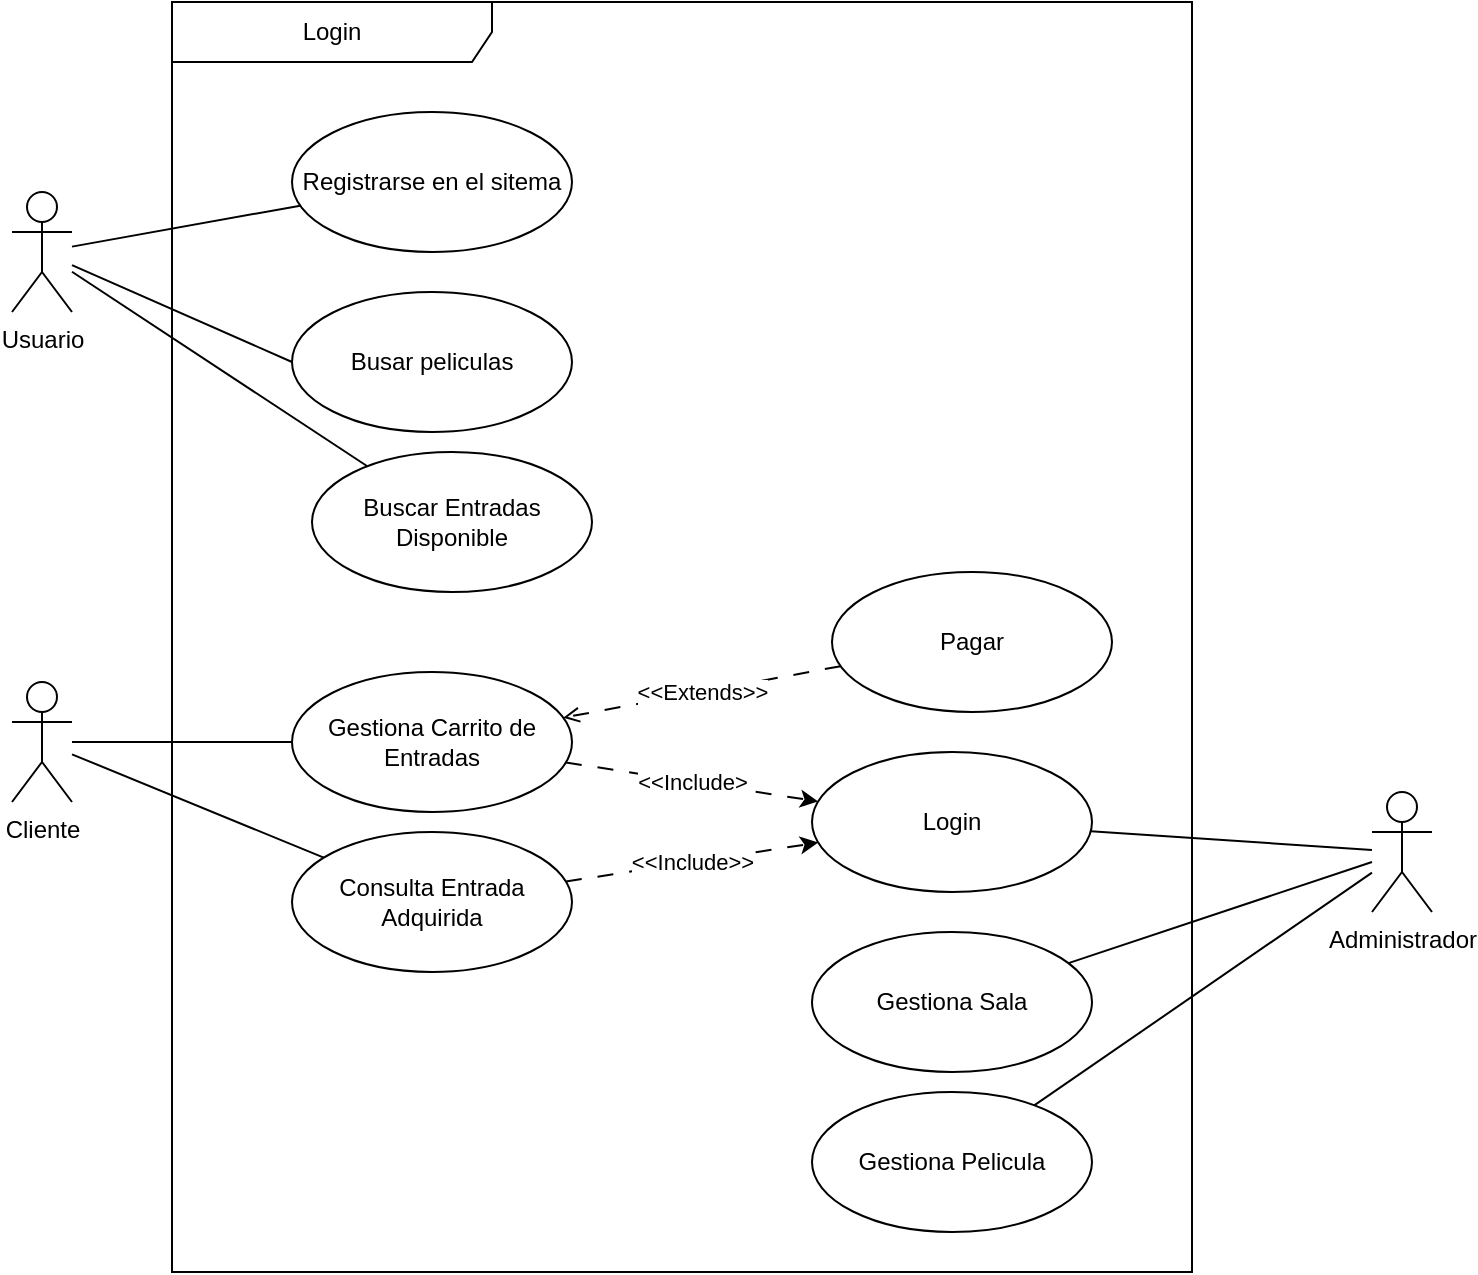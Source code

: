 <mxfile version="21.6.5" type="github">
  <diagram name="Página-1" id="9QqNGuEV6jSO2LF3-JXy">
    <mxGraphModel dx="1035" dy="1743" grid="1" gridSize="10" guides="1" tooltips="1" connect="1" arrows="1" fold="1" page="1" pageScale="1" pageWidth="827" pageHeight="1169" math="0" shadow="0">
      <root>
        <mxCell id="0" />
        <mxCell id="1" parent="0" />
        <mxCell id="1MlZMKkoZ3Y9tYjnqnQl-7" style="rounded=0;orthogonalLoop=1;jettySize=auto;html=1;endArrow=none;endFill=0;" edge="1" parent="1" source="1MlZMKkoZ3Y9tYjnqnQl-1" target="1MlZMKkoZ3Y9tYjnqnQl-4">
          <mxGeometry relative="1" as="geometry" />
        </mxCell>
        <mxCell id="1MlZMKkoZ3Y9tYjnqnQl-8" style="rounded=0;orthogonalLoop=1;jettySize=auto;html=1;entryX=0;entryY=0.5;entryDx=0;entryDy=0;endArrow=none;endFill=0;" edge="1" parent="1" source="1MlZMKkoZ3Y9tYjnqnQl-1" target="1MlZMKkoZ3Y9tYjnqnQl-5">
          <mxGeometry relative="1" as="geometry" />
        </mxCell>
        <mxCell id="1MlZMKkoZ3Y9tYjnqnQl-11" style="rounded=0;orthogonalLoop=1;jettySize=auto;html=1;endArrow=none;endFill=0;" edge="1" parent="1" source="1MlZMKkoZ3Y9tYjnqnQl-1" target="1MlZMKkoZ3Y9tYjnqnQl-6">
          <mxGeometry relative="1" as="geometry" />
        </mxCell>
        <mxCell id="1MlZMKkoZ3Y9tYjnqnQl-1" value="Usuario" style="shape=umlActor;verticalLabelPosition=bottom;verticalAlign=top;html=1;outlineConnect=0;" vertex="1" parent="1">
          <mxGeometry x="240" y="10" width="30" height="60" as="geometry" />
        </mxCell>
        <mxCell id="1MlZMKkoZ3Y9tYjnqnQl-2" value="Cliente" style="shape=umlActor;verticalLabelPosition=bottom;verticalAlign=top;html=1;outlineConnect=0;" vertex="1" parent="1">
          <mxGeometry x="240" y="255" width="30" height="60" as="geometry" />
        </mxCell>
        <mxCell id="1MlZMKkoZ3Y9tYjnqnQl-12" style="rounded=0;orthogonalLoop=1;jettySize=auto;html=1;endArrow=none;endFill=0;" edge="1" parent="1" source="1MlZMKkoZ3Y9tYjnqnQl-2" target="1MlZMKkoZ3Y9tYjnqnQl-9">
          <mxGeometry relative="1" as="geometry" />
        </mxCell>
        <mxCell id="1MlZMKkoZ3Y9tYjnqnQl-13" style="rounded=0;orthogonalLoop=1;jettySize=auto;html=1;endArrow=none;endFill=0;" edge="1" parent="1" source="1MlZMKkoZ3Y9tYjnqnQl-2" target="1MlZMKkoZ3Y9tYjnqnQl-10">
          <mxGeometry relative="1" as="geometry" />
        </mxCell>
        <mxCell id="1MlZMKkoZ3Y9tYjnqnQl-23" style="rounded=0;orthogonalLoop=1;jettySize=auto;html=1;endArrow=none;endFill=0;" edge="1" parent="1" source="1MlZMKkoZ3Y9tYjnqnQl-3" target="1MlZMKkoZ3Y9tYjnqnQl-15">
          <mxGeometry relative="1" as="geometry" />
        </mxCell>
        <mxCell id="1MlZMKkoZ3Y9tYjnqnQl-26" style="rounded=0;orthogonalLoop=1;jettySize=auto;html=1;endArrow=none;endFill=0;" edge="1" parent="1" source="1MlZMKkoZ3Y9tYjnqnQl-3" target="1MlZMKkoZ3Y9tYjnqnQl-24">
          <mxGeometry relative="1" as="geometry" />
        </mxCell>
        <mxCell id="1MlZMKkoZ3Y9tYjnqnQl-27" style="rounded=0;orthogonalLoop=1;jettySize=auto;html=1;endArrow=none;endFill=0;" edge="1" parent="1" source="1MlZMKkoZ3Y9tYjnqnQl-3" target="1MlZMKkoZ3Y9tYjnqnQl-25">
          <mxGeometry relative="1" as="geometry" />
        </mxCell>
        <mxCell id="1MlZMKkoZ3Y9tYjnqnQl-3" value="Administrador" style="shape=umlActor;verticalLabelPosition=bottom;verticalAlign=top;html=1;outlineConnect=0;" vertex="1" parent="1">
          <mxGeometry x="920" y="310" width="30" height="60" as="geometry" />
        </mxCell>
        <mxCell id="1MlZMKkoZ3Y9tYjnqnQl-4" value="Registrarse en el sitema" style="ellipse;whiteSpace=wrap;html=1;" vertex="1" parent="1">
          <mxGeometry x="380" y="-30" width="140" height="70" as="geometry" />
        </mxCell>
        <mxCell id="1MlZMKkoZ3Y9tYjnqnQl-5" value="Busar peliculas" style="ellipse;whiteSpace=wrap;html=1;" vertex="1" parent="1">
          <mxGeometry x="380" y="60" width="140" height="70" as="geometry" />
        </mxCell>
        <mxCell id="1MlZMKkoZ3Y9tYjnqnQl-6" value="Buscar Entradas Disponible" style="ellipse;whiteSpace=wrap;html=1;" vertex="1" parent="1">
          <mxGeometry x="390" y="140" width="140" height="70" as="geometry" />
        </mxCell>
        <mxCell id="1MlZMKkoZ3Y9tYjnqnQl-16" value="&amp;lt;&amp;lt;Include&amp;gt;" style="rounded=0;orthogonalLoop=1;jettySize=auto;html=1;dashed=1;dashPattern=8 8;" edge="1" parent="1" source="1MlZMKkoZ3Y9tYjnqnQl-9" target="1MlZMKkoZ3Y9tYjnqnQl-15">
          <mxGeometry relative="1" as="geometry" />
        </mxCell>
        <mxCell id="1MlZMKkoZ3Y9tYjnqnQl-9" value="Gestiona Carrito de Entradas" style="ellipse;whiteSpace=wrap;html=1;" vertex="1" parent="1">
          <mxGeometry x="380" y="250" width="140" height="70" as="geometry" />
        </mxCell>
        <mxCell id="1MlZMKkoZ3Y9tYjnqnQl-17" value="&amp;lt;&amp;lt;Include&amp;gt;&amp;gt;" style="rounded=0;orthogonalLoop=1;jettySize=auto;html=1;dashed=1;dashPattern=8 8;" edge="1" parent="1" source="1MlZMKkoZ3Y9tYjnqnQl-10" target="1MlZMKkoZ3Y9tYjnqnQl-15">
          <mxGeometry relative="1" as="geometry" />
        </mxCell>
        <mxCell id="1MlZMKkoZ3Y9tYjnqnQl-10" value="Consulta Entrada Adquirida" style="ellipse;whiteSpace=wrap;html=1;" vertex="1" parent="1">
          <mxGeometry x="380" y="330" width="140" height="70" as="geometry" />
        </mxCell>
        <mxCell id="1MlZMKkoZ3Y9tYjnqnQl-15" value="Login" style="ellipse;whiteSpace=wrap;html=1;" vertex="1" parent="1">
          <mxGeometry x="640" y="290" width="140" height="70" as="geometry" />
        </mxCell>
        <mxCell id="1MlZMKkoZ3Y9tYjnqnQl-20" value="&amp;lt;&amp;lt;Extends&amp;gt;&amp;gt;" style="rounded=0;orthogonalLoop=1;jettySize=auto;html=1;dashed=1;dashPattern=8 8;endArrow=open;endFill=0;" edge="1" parent="1" source="1MlZMKkoZ3Y9tYjnqnQl-18" target="1MlZMKkoZ3Y9tYjnqnQl-9">
          <mxGeometry relative="1" as="geometry" />
        </mxCell>
        <mxCell id="1MlZMKkoZ3Y9tYjnqnQl-18" value="Pagar" style="ellipse;whiteSpace=wrap;html=1;" vertex="1" parent="1">
          <mxGeometry x="650" y="200" width="140" height="70" as="geometry" />
        </mxCell>
        <mxCell id="1MlZMKkoZ3Y9tYjnqnQl-24" value="Gestiona Sala" style="ellipse;whiteSpace=wrap;html=1;" vertex="1" parent="1">
          <mxGeometry x="640" y="380" width="140" height="70" as="geometry" />
        </mxCell>
        <mxCell id="1MlZMKkoZ3Y9tYjnqnQl-25" value="Gestiona Pelicula" style="ellipse;whiteSpace=wrap;html=1;" vertex="1" parent="1">
          <mxGeometry x="640" y="460" width="140" height="70" as="geometry" />
        </mxCell>
        <mxCell id="1MlZMKkoZ3Y9tYjnqnQl-29" value="Login" style="shape=umlFrame;whiteSpace=wrap;html=1;pointerEvents=0;recursiveResize=0;container=1;collapsible=0;width=160;" vertex="1" parent="1">
          <mxGeometry x="320" y="-85" width="510" height="635" as="geometry" />
        </mxCell>
      </root>
    </mxGraphModel>
  </diagram>
</mxfile>
